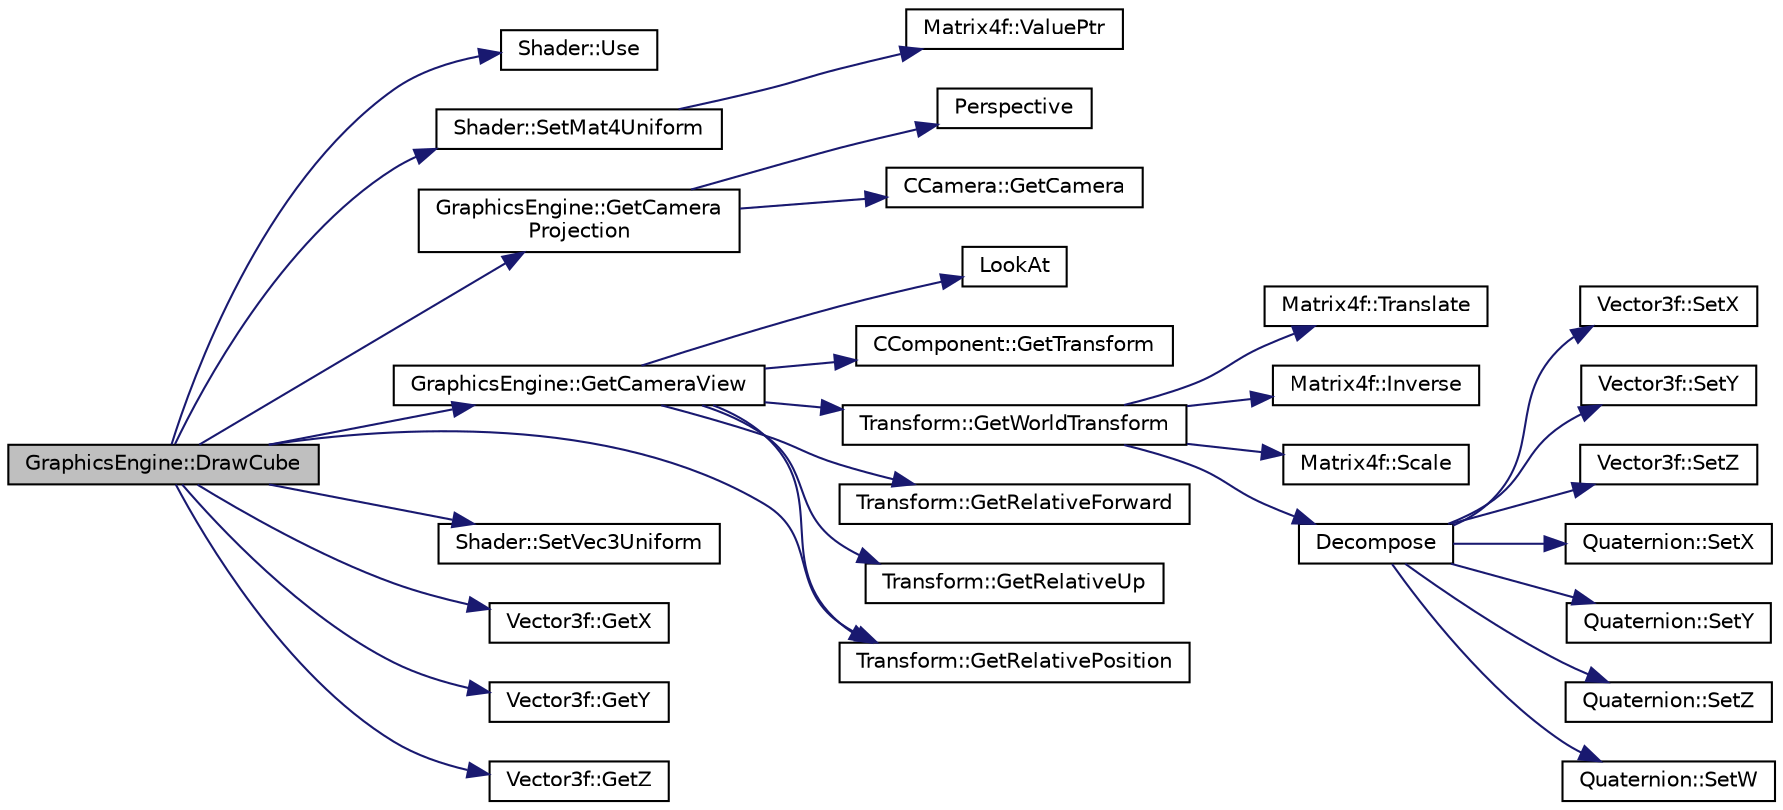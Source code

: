digraph "GraphicsEngine::DrawCube"
{
 // LATEX_PDF_SIZE
  edge [fontname="Helvetica",fontsize="10",labelfontname="Helvetica",labelfontsize="10"];
  node [fontname="Helvetica",fontsize="10",shape=record];
  rankdir="LR";
  Node99 [label="GraphicsEngine::DrawCube",height=0.2,width=0.4,color="black", fillcolor="grey75", style="filled", fontcolor="black",tooltip=" "];
  Node99 -> Node100 [color="midnightblue",fontsize="10",style="solid",fontname="Helvetica"];
  Node100 [label="Shader::Use",height=0.2,width=0.4,color="black", fillcolor="white", style="filled",URL="$class_shader.html#a11a2de17d1d077ec34acd4f7cd57f6b1",tooltip="Sets this shader object to the current opengl shader instance"];
  Node99 -> Node101 [color="midnightblue",fontsize="10",style="solid",fontname="Helvetica"];
  Node101 [label="Shader::SetMat4Uniform",height=0.2,width=0.4,color="black", fillcolor="white", style="filled",URL="$class_shader.html#af3c9771992ec0ec23433713bebb4ee79",tooltip="Sets a global matrix 4x4 uniform in the shader"];
  Node101 -> Node102 [color="midnightblue",fontsize="10",style="solid",fontname="Helvetica"];
  Node102 [label="Matrix4f::ValuePtr",height=0.2,width=0.4,color="black", fillcolor="white", style="filled",URL="$class_matrix4f.html#a2e3678454ddd2063fff3f21dfac85a45",tooltip=" "];
  Node99 -> Node103 [color="midnightblue",fontsize="10",style="solid",fontname="Helvetica"];
  Node103 [label="GraphicsEngine::GetCamera\lProjection",height=0.2,width=0.4,color="black", fillcolor="white", style="filled",URL="$class_graphics_engine.html#ad368bd761d0bea42600b0d5479d24f23",tooltip="Accessor for the projection matrix of the active camera."];
  Node103 -> Node104 [color="midnightblue",fontsize="10",style="solid",fontname="Helvetica"];
  Node104 [label="Perspective",height=0.2,width=0.4,color="black", fillcolor="white", style="filled",URL="$_misc_math_8cpp.html#adab621185cf6bcd31d66155a90eb1f0e",tooltip=" "];
  Node103 -> Node105 [color="midnightblue",fontsize="10",style="solid",fontname="Helvetica"];
  Node105 [label="CCamera::GetCamera",height=0.2,width=0.4,color="black", fillcolor="white", style="filled",URL="$class_c_camera.html#a0e2ace71b0702c64078e5cf997026247",tooltip="camera accessor"];
  Node99 -> Node106 [color="midnightblue",fontsize="10",style="solid",fontname="Helvetica"];
  Node106 [label="GraphicsEngine::GetCameraView",height=0.2,width=0.4,color="black", fillcolor="white", style="filled",URL="$class_graphics_engine.html#a0ee78e7d5cd78fef727ee2543f80cbd5",tooltip="returns the current camera view position/direction"];
  Node106 -> Node107 [color="midnightblue",fontsize="10",style="solid",fontname="Helvetica"];
  Node107 [label="LookAt",height=0.2,width=0.4,color="black", fillcolor="white", style="filled",URL="$_misc_math_8cpp.html#a84fdff132c6f3a334dbb0146e255b072",tooltip=" "];
  Node106 -> Node108 [color="midnightblue",fontsize="10",style="solid",fontname="Helvetica"];
  Node108 [label="CComponent::GetTransform",height=0.2,width=0.4,color="black", fillcolor="white", style="filled",URL="$class_c_component.html#a3796546e2460ee6457af80534ddff0d5",tooltip="transform accessor"];
  Node106 -> Node109 [color="midnightblue",fontsize="10",style="solid",fontname="Helvetica"];
  Node109 [label="Transform::GetWorldTransform",height=0.2,width=0.4,color="black", fillcolor="white", style="filled",URL="$class_transform.html#ac84077749121c7c7192d3ffa47db49c9",tooltip="Gets this transform's absolute value in world space based on all its parents."];
  Node109 -> Node110 [color="midnightblue",fontsize="10",style="solid",fontname="Helvetica"];
  Node110 [label="Matrix4f::Translate",height=0.2,width=0.4,color="black", fillcolor="white", style="filled",URL="$class_matrix4f.html#a7f24e90f377fa263ff85116aad8f25bb",tooltip=" "];
  Node109 -> Node111 [color="midnightblue",fontsize="10",style="solid",fontname="Helvetica"];
  Node111 [label="Matrix4f::Inverse",height=0.2,width=0.4,color="black", fillcolor="white", style="filled",URL="$class_matrix4f.html#aa09d69518dac4d550ad479961ec19f73",tooltip=" "];
  Node109 -> Node112 [color="midnightblue",fontsize="10",style="solid",fontname="Helvetica"];
  Node112 [label="Matrix4f::Scale",height=0.2,width=0.4,color="black", fillcolor="white", style="filled",URL="$class_matrix4f.html#a71cb5e4de86d71bf51c079ad8acbf229",tooltip=" "];
  Node109 -> Node113 [color="midnightblue",fontsize="10",style="solid",fontname="Helvetica"];
  Node113 [label="Decompose",height=0.2,width=0.4,color="black", fillcolor="white", style="filled",URL="$_misc_math_8cpp.html#a5333ad52717a28c5234329908023c296",tooltip=" "];
  Node113 -> Node114 [color="midnightblue",fontsize="10",style="solid",fontname="Helvetica"];
  Node114 [label="Vector3f::SetX",height=0.2,width=0.4,color="black", fillcolor="white", style="filled",URL="$class_vector3f.html#aaa6791fa256647707bcf41017f498bcf",tooltip="x value mutator"];
  Node113 -> Node115 [color="midnightblue",fontsize="10",style="solid",fontname="Helvetica"];
  Node115 [label="Vector3f::SetY",height=0.2,width=0.4,color="black", fillcolor="white", style="filled",URL="$class_vector3f.html#a260bcd7eb6bebb43f79a29421d254f2b",tooltip="y value mutator"];
  Node113 -> Node116 [color="midnightblue",fontsize="10",style="solid",fontname="Helvetica"];
  Node116 [label="Vector3f::SetZ",height=0.2,width=0.4,color="black", fillcolor="white", style="filled",URL="$class_vector3f.html#afb24d616af2e75cce9af632c870141ac",tooltip="z value mutator"];
  Node113 -> Node117 [color="midnightblue",fontsize="10",style="solid",fontname="Helvetica"];
  Node117 [label="Quaternion::SetX",height=0.2,width=0.4,color="black", fillcolor="white", style="filled",URL="$class_quaternion.html#a1bfc1782be552d9163706f772faab415",tooltip="x value mutator"];
  Node113 -> Node118 [color="midnightblue",fontsize="10",style="solid",fontname="Helvetica"];
  Node118 [label="Quaternion::SetY",height=0.2,width=0.4,color="black", fillcolor="white", style="filled",URL="$class_quaternion.html#a7bb167a496e76cd5dfeeff68cd22c143",tooltip="y value mutator"];
  Node113 -> Node119 [color="midnightblue",fontsize="10",style="solid",fontname="Helvetica"];
  Node119 [label="Quaternion::SetZ",height=0.2,width=0.4,color="black", fillcolor="white", style="filled",URL="$class_quaternion.html#a68030fa2014f3d281ac8116722954661",tooltip="z value mutator"];
  Node113 -> Node120 [color="midnightblue",fontsize="10",style="solid",fontname="Helvetica"];
  Node120 [label="Quaternion::SetW",height=0.2,width=0.4,color="black", fillcolor="white", style="filled",URL="$class_quaternion.html#a1ebf115669b6eea34055c9ceabbab3c7",tooltip="w value mutator"];
  Node106 -> Node121 [color="midnightblue",fontsize="10",style="solid",fontname="Helvetica"];
  Node121 [label="Transform::GetRelativePosition",height=0.2,width=0.4,color="black", fillcolor="white", style="filled",URL="$class_transform.html#a07df84a85998644477081fc31d53e546",tooltip="position accessor"];
  Node106 -> Node122 [color="midnightblue",fontsize="10",style="solid",fontname="Helvetica"];
  Node122 [label="Transform::GetRelativeForward",height=0.2,width=0.4,color="black", fillcolor="white", style="filled",URL="$class_transform.html#acdae6b71a7ab33739288c07e5876bc40",tooltip="Retrieves the forward direction of this vector relative to parent transform."];
  Node106 -> Node123 [color="midnightblue",fontsize="10",style="solid",fontname="Helvetica"];
  Node123 [label="Transform::GetRelativeUp",height=0.2,width=0.4,color="black", fillcolor="white", style="filled",URL="$class_transform.html#a6b845db08255a6fa05d94bfeefc7ef9f",tooltip="Retrieves the up direction of this vector relative to parent transform."];
  Node99 -> Node124 [color="midnightblue",fontsize="10",style="solid",fontname="Helvetica"];
  Node124 [label="Shader::SetVec3Uniform",height=0.2,width=0.4,color="black", fillcolor="white", style="filled",URL="$class_shader.html#a45c80435b4ade277078d352c0cad5aa8",tooltip=" "];
  Node99 -> Node121 [color="midnightblue",fontsize="10",style="solid",fontname="Helvetica"];
  Node99 -> Node125 [color="midnightblue",fontsize="10",style="solid",fontname="Helvetica"];
  Node125 [label="Vector3f::GetX",height=0.2,width=0.4,color="black", fillcolor="white", style="filled",URL="$class_vector3f.html#abb50ca8baf8111e9bae60e4f7c144db3",tooltip="x value accessor"];
  Node99 -> Node126 [color="midnightblue",fontsize="10",style="solid",fontname="Helvetica"];
  Node126 [label="Vector3f::GetY",height=0.2,width=0.4,color="black", fillcolor="white", style="filled",URL="$class_vector3f.html#a9a1317e3ba2ef2c5e661d340a74a825a",tooltip="y value accessor"];
  Node99 -> Node127 [color="midnightblue",fontsize="10",style="solid",fontname="Helvetica"];
  Node127 [label="Vector3f::GetZ",height=0.2,width=0.4,color="black", fillcolor="white", style="filled",URL="$class_vector3f.html#a874fc93c81a47a0455afb9cdd542c599",tooltip="z value accessor"];
}

